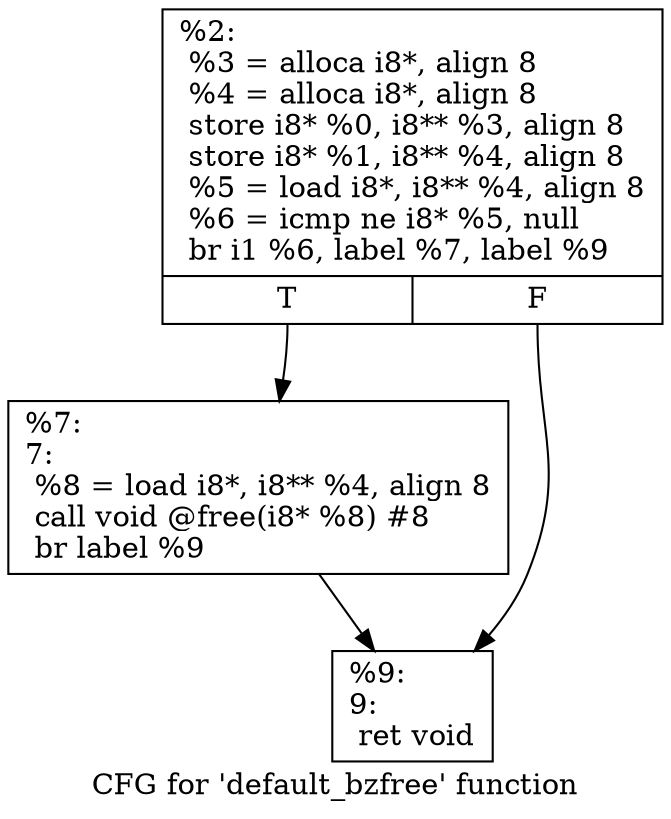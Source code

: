 digraph "CFG for 'default_bzfree' function" {
	label="CFG for 'default_bzfree' function";

	Node0xbe3910 [shape=record,label="{%2:\l  %3 = alloca i8*, align 8\l  %4 = alloca i8*, align 8\l  store i8* %0, i8** %3, align 8\l  store i8* %1, i8** %4, align 8\l  %5 = load i8*, i8** %4, align 8\l  %6 = icmp ne i8* %5, null\l  br i1 %6, label %7, label %9\l|{<s0>T|<s1>F}}"];
	Node0xbe3910:s0 -> Node0xbe3c70;
	Node0xbe3910:s1 -> Node0xbe3cc0;
	Node0xbe3c70 [shape=record,label="{%7:\l7:                                                \l  %8 = load i8*, i8** %4, align 8\l  call void @free(i8* %8) #8\l  br label %9\l}"];
	Node0xbe3c70 -> Node0xbe3cc0;
	Node0xbe3cc0 [shape=record,label="{%9:\l9:                                                \l  ret void\l}"];
}
